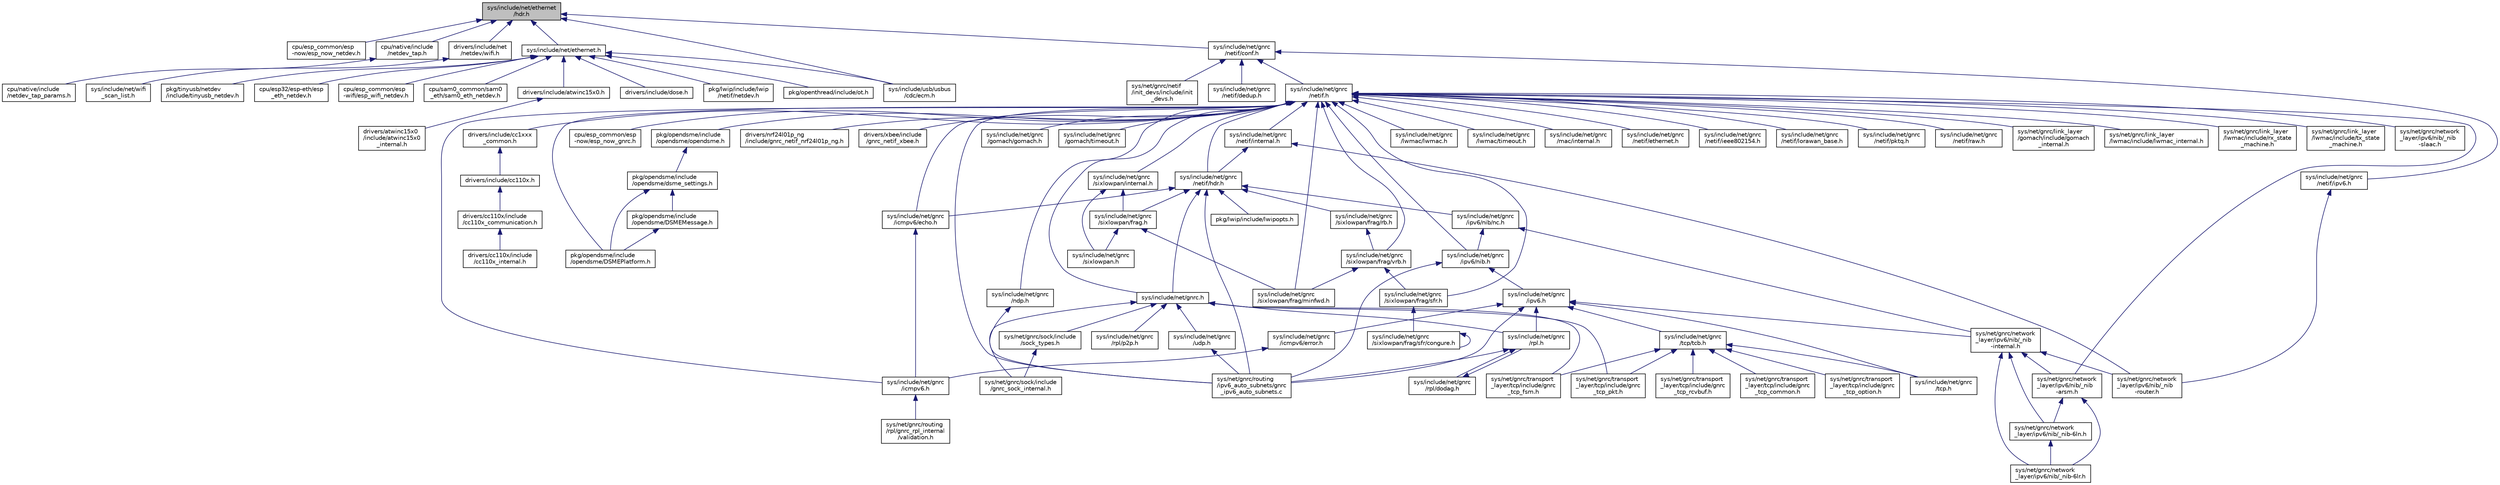 digraph "sys/include/net/ethernet/hdr.h"
{
 // LATEX_PDF_SIZE
  edge [fontname="Helvetica",fontsize="10",labelfontname="Helvetica",labelfontsize="10"];
  node [fontname="Helvetica",fontsize="10",shape=record];
  Node1 [label="sys/include/net/ethernet\l/hdr.h",height=0.2,width=0.4,color="black", fillcolor="grey75", style="filled", fontcolor="black",tooltip="Ethernet header definitions."];
  Node1 -> Node2 [dir="back",color="midnightblue",fontsize="10",style="solid",fontname="Helvetica"];
  Node2 [label="cpu/esp_common/esp\l-now/esp_now_netdev.h",height=0.2,width=0.4,color="black", fillcolor="white", style="filled",URL="$esp__now__netdev_8h.html",tooltip="Netdev interface for the ESP-NOW WiFi P2P protocol."];
  Node1 -> Node3 [dir="back",color="midnightblue",fontsize="10",style="solid",fontname="Helvetica"];
  Node3 [label="cpu/native/include\l/netdev_tap.h",height=0.2,width=0.4,color="black", fillcolor="white", style="filled",URL="$netdev__tap_8h.html",tooltip="Low-level ethernet driver for native tap interfaces."];
  Node3 -> Node4 [dir="back",color="midnightblue",fontsize="10",style="solid",fontname="Helvetica"];
  Node4 [label="cpu/native/include\l/netdev_tap_params.h",height=0.2,width=0.4,color="black", fillcolor="white", style="filled",URL="$netdev__tap__params_8h.html",tooltip="Default configuration for the netdev_tap driver."];
  Node1 -> Node5 [dir="back",color="midnightblue",fontsize="10",style="solid",fontname="Helvetica"];
  Node5 [label="drivers/include/net\l/netdev/wifi.h",height=0.2,width=0.4,color="black", fillcolor="white", style="filled",URL="$drivers_2include_2net_2netdev_2wifi_8h.html",tooltip="Definitions for netdev common Wi-Fi code."];
  Node5 -> Node6 [dir="back",color="midnightblue",fontsize="10",style="solid",fontname="Helvetica"];
  Node6 [label="sys/include/net/wifi\l_scan_list.h",height=0.2,width=0.4,color="black", fillcolor="white", style="filled",URL="$wifi__scan__list_8h.html",tooltip="Thin wrapper around l2scan list to support WiFi scan results."];
  Node1 -> Node7 [dir="back",color="midnightblue",fontsize="10",style="solid",fontname="Helvetica"];
  Node7 [label="sys/include/net/ethernet.h",height=0.2,width=0.4,color="black", fillcolor="white", style="filled",URL="$ethernet_8h.html",tooltip="Definitions for Ethernet."];
  Node7 -> Node8 [dir="back",color="midnightblue",fontsize="10",style="solid",fontname="Helvetica"];
  Node8 [label="cpu/esp32/esp-eth/esp\l_eth_netdev.h",height=0.2,width=0.4,color="black", fillcolor="white", style="filled",URL="$esp__eth__netdev_8h.html",tooltip="Netdev interface for the ESP32 Ethernet MAC module."];
  Node7 -> Node9 [dir="back",color="midnightblue",fontsize="10",style="solid",fontname="Helvetica"];
  Node9 [label="cpu/esp_common/esp\l-wifi/esp_wifi_netdev.h",height=0.2,width=0.4,color="black", fillcolor="white", style="filled",URL="$esp__wifi__netdev_8h.html",tooltip="Network device driver for the ESP SoCs WiFi interface."];
  Node7 -> Node10 [dir="back",color="midnightblue",fontsize="10",style="solid",fontname="Helvetica"];
  Node10 [label="cpu/sam0_common/sam0\l_eth/sam0_eth_netdev.h",height=0.2,width=0.4,color="black", fillcolor="white", style="filled",URL="$sam0__eth__netdev_8h.html",tooltip="Netdev interface for the SAM0 Ethernet GMAC peripheral."];
  Node7 -> Node11 [dir="back",color="midnightblue",fontsize="10",style="solid",fontname="Helvetica"];
  Node11 [label="drivers/include/atwinc15x0.h",height=0.2,width=0.4,color="black", fillcolor="white", style="filled",URL="$atwinc15x0_8h.html",tooltip="Netdev Driver for the Microchip ATWINC15x0 WiFi Module."];
  Node11 -> Node12 [dir="back",color="midnightblue",fontsize="10",style="solid",fontname="Helvetica"];
  Node12 [label="drivers/atwinc15x0\l/include/atwinc15x0\l_internal.h",height=0.2,width=0.4,color="black", fillcolor="white", style="filled",URL="$atwinc15x0__internal_8h.html",tooltip="Internal definitions for the ATWINC15x0 WiFi netdev driver."];
  Node7 -> Node13 [dir="back",color="midnightblue",fontsize="10",style="solid",fontname="Helvetica"];
  Node13 [label="drivers/include/dose.h",height=0.2,width=0.4,color="black", fillcolor="white", style="filled",URL="$dose_8h.html",tooltip="Driver for the Differentially Operated Serial Ethernet module."];
  Node7 -> Node14 [dir="back",color="midnightblue",fontsize="10",style="solid",fontname="Helvetica"];
  Node14 [label="pkg/lwip/include/lwip\l/netif/netdev.h",height=0.2,width=0.4,color="black", fillcolor="white", style="filled",URL="$pkg_2lwip_2include_2lwip_2netif_2netdev_8h.html",tooltip="lwIP netdev adapter definitions"];
  Node7 -> Node15 [dir="back",color="midnightblue",fontsize="10",style="solid",fontname="Helvetica"];
  Node15 [label="pkg/openthread/include/ot.h",height=0.2,width=0.4,color="black", fillcolor="white", style="filled",URL="$ot_8h.html",tooltip=" "];
  Node7 -> Node16 [dir="back",color="midnightblue",fontsize="10",style="solid",fontname="Helvetica"];
  Node16 [label="pkg/tinyusb/netdev\l/include/tinyusb_netdev.h",height=0.2,width=0.4,color="black", fillcolor="white", style="filled",URL="$tinyusb__netdev_8h.html",tooltip="TinyUSB netdev driver for CDC ECM, CDC NCM and RNDIS protocol."];
  Node7 -> Node17 [dir="back",color="midnightblue",fontsize="10",style="solid",fontname="Helvetica"];
  Node17 [label="sys/include/usb/usbus\l/cdc/ecm.h",height=0.2,width=0.4,color="black", fillcolor="white", style="filled",URL="$ecm_8h.html",tooltip="Interface and definitions for USB CDC ECM type interfaces."];
  Node1 -> Node18 [dir="back",color="midnightblue",fontsize="10",style="solid",fontname="Helvetica"];
  Node18 [label="sys/include/net/gnrc\l/netif/conf.h",height=0.2,width=0.4,color="black", fillcolor="white", style="filled",URL="$netif_2conf_8h.html",tooltip="Configuration macros for Network interface API."];
  Node18 -> Node19 [dir="back",color="midnightblue",fontsize="10",style="solid",fontname="Helvetica"];
  Node19 [label="sys/include/net/gnrc\l/netif/dedup.h",height=0.2,width=0.4,color="black", fillcolor="white", style="filled",URL="$dedup_8h.html",tooltip=" "];
  Node18 -> Node20 [dir="back",color="midnightblue",fontsize="10",style="solid",fontname="Helvetica"];
  Node20 [label="sys/include/net/gnrc\l/netif/ipv6.h",height=0.2,width=0.4,color="black", fillcolor="white", style="filled",URL="$gnrc_2netif_2ipv6_8h.html",tooltip="IPv6 definitions for Network interface API."];
  Node20 -> Node21 [dir="back",color="midnightblue",fontsize="10",style="solid",fontname="Helvetica"];
  Node21 [label="sys/net/gnrc/network\l_layer/ipv6/nib/_nib\l-router.h",height=0.2,width=0.4,color="black", fillcolor="white", style="filled",URL="$__nib-router_8h_source.html",tooltip=" "];
  Node18 -> Node22 [dir="back",color="midnightblue",fontsize="10",style="solid",fontname="Helvetica"];
  Node22 [label="sys/include/net/gnrc\l/netif.h",height=0.2,width=0.4,color="black", fillcolor="white", style="filled",URL="$gnrc_2netif_8h.html",tooltip="Definition for GNRC's network interfaces."];
  Node22 -> Node23 [dir="back",color="midnightblue",fontsize="10",style="solid",fontname="Helvetica"];
  Node23 [label="cpu/esp_common/esp\l-now/esp_now_gnrc.h",height=0.2,width=0.4,color="black", fillcolor="white", style="filled",URL="$esp__now__gnrc_8h.html",tooltip="ESP-NOW adaption for Network interface API."];
  Node22 -> Node24 [dir="back",color="midnightblue",fontsize="10",style="solid",fontname="Helvetica"];
  Node24 [label="drivers/include/cc1xxx\l_common.h",height=0.2,width=0.4,color="black", fillcolor="white", style="filled",URL="$cc1xxx__common_8h.html",tooltip="CC110x/CC1200 adaption for Network interface API."];
  Node24 -> Node25 [dir="back",color="midnightblue",fontsize="10",style="solid",fontname="Helvetica"];
  Node25 [label="drivers/include/cc110x.h",height=0.2,width=0.4,color="black", fillcolor="white", style="filled",URL="$cc110x_8h.html",tooltip="Interface definition for the CC1100/CC1101 driver."];
  Node25 -> Node26 [dir="back",color="midnightblue",fontsize="10",style="solid",fontname="Helvetica"];
  Node26 [label="drivers/cc110x/include\l/cc110x_communication.h",height=0.2,width=0.4,color="black", fillcolor="white", style="filled",URL="$cc110x__communication_8h.html",tooltip="Functions to communicate with the CC1100/CC1101 transceiver."];
  Node26 -> Node27 [dir="back",color="midnightblue",fontsize="10",style="solid",fontname="Helvetica"];
  Node27 [label="drivers/cc110x/include\l/cc110x_internal.h",height=0.2,width=0.4,color="black", fillcolor="white", style="filled",URL="$cc110x__internal_8h.html",tooltip="Internal functions of the CC110x transceiver driver."];
  Node22 -> Node28 [dir="back",color="midnightblue",fontsize="10",style="solid",fontname="Helvetica"];
  Node28 [label="drivers/nrf24l01p_ng\l/include/gnrc_netif_nrf24l01p_ng.h",height=0.2,width=0.4,color="black", fillcolor="white", style="filled",URL="$gnrc__netif__nrf24l01p__ng_8h.html",tooltip="NRF24L01+ (NG) adaptation for Network interface API."];
  Node22 -> Node29 [dir="back",color="midnightblue",fontsize="10",style="solid",fontname="Helvetica"];
  Node29 [label="drivers/xbee/include\l/gnrc_netif_xbee.h",height=0.2,width=0.4,color="black", fillcolor="white", style="filled",URL="$gnrc__netif__xbee_8h.html",tooltip="XBee adaption for Network interface API."];
  Node22 -> Node30 [dir="back",color="midnightblue",fontsize="10",style="solid",fontname="Helvetica"];
  Node30 [label="pkg/opendsme/include\l/opendsme/DSMEPlatform.h",height=0.2,width=0.4,color="black", fillcolor="white", style="filled",URL="$DSMEPlatform_8h.html",tooltip="DSME Platform interface implementation."];
  Node22 -> Node31 [dir="back",color="midnightblue",fontsize="10",style="solid",fontname="Helvetica"];
  Node31 [label="pkg/opendsme/include\l/opendsme/opendsme.h",height=0.2,width=0.4,color="black", fillcolor="white", style="filled",URL="$opendsme_8h_source.html",tooltip=" "];
  Node31 -> Node32 [dir="back",color="midnightblue",fontsize="10",style="solid",fontname="Helvetica"];
  Node32 [label="pkg/opendsme/include\l/opendsme/dsme_settings.h",height=0.2,width=0.4,color="black", fillcolor="white", style="filled",URL="$dsme__settings_8h.html",tooltip=" "];
  Node32 -> Node33 [dir="back",color="midnightblue",fontsize="10",style="solid",fontname="Helvetica"];
  Node33 [label="pkg/opendsme/include\l/opendsme/DSMEMessage.h",height=0.2,width=0.4,color="black", fillcolor="white", style="filled",URL="$DSMEMessage_8h.html",tooltip="DSME Message interface implementation for GNRC."];
  Node33 -> Node30 [dir="back",color="midnightblue",fontsize="10",style="solid",fontname="Helvetica"];
  Node32 -> Node30 [dir="back",color="midnightblue",fontsize="10",style="solid",fontname="Helvetica"];
  Node22 -> Node34 [dir="back",color="midnightblue",fontsize="10",style="solid",fontname="Helvetica"];
  Node34 [label="sys/include/net/gnrc\l/gomach/gomach.h",height=0.2,width=0.4,color="black", fillcolor="white", style="filled",URL="$gomach_8h.html",tooltip="Implementation of GoMacH protocol."];
  Node22 -> Node35 [dir="back",color="midnightblue",fontsize="10",style="solid",fontname="Helvetica"];
  Node35 [label="sys/include/net/gnrc\l/gomach/timeout.h",height=0.2,width=0.4,color="black", fillcolor="white", style="filled",URL="$net_2gnrc_2gomach_2timeout_8h.html",tooltip="Timeout handling of GoMacH."];
  Node22 -> Node36 [dir="back",color="midnightblue",fontsize="10",style="solid",fontname="Helvetica"];
  Node36 [label="sys/include/net/gnrc\l/icmpv6/echo.h",height=0.2,width=0.4,color="black", fillcolor="white", style="filled",URL="$echo_8h.html",tooltip="ICMPv6 echo message definitions."];
  Node36 -> Node37 [dir="back",color="midnightblue",fontsize="10",style="solid",fontname="Helvetica"];
  Node37 [label="sys/include/net/gnrc\l/icmpv6.h",height=0.2,width=0.4,color="black", fillcolor="white", style="filled",URL="$gnrc_2icmpv6_8h.html",tooltip="Definitions for GNRC's ICMPv6 implementation."];
  Node37 -> Node38 [dir="back",color="midnightblue",fontsize="10",style="solid",fontname="Helvetica"];
  Node38 [label="sys/net/gnrc/routing\l/rpl/gnrc_rpl_internal\l/validation.h",height=0.2,width=0.4,color="black", fillcolor="white", style="filled",URL="$validation_8h.html",tooltip="RPL control message validation functions."];
  Node22 -> Node37 [dir="back",color="midnightblue",fontsize="10",style="solid",fontname="Helvetica"];
  Node22 -> Node39 [dir="back",color="midnightblue",fontsize="10",style="solid",fontname="Helvetica"];
  Node39 [label="sys/include/net/gnrc\l/ipv6/nib.h",height=0.2,width=0.4,color="black", fillcolor="white", style="filled",URL="$nib_8h.html",tooltip="NIB definitions."];
  Node39 -> Node40 [dir="back",color="midnightblue",fontsize="10",style="solid",fontname="Helvetica"];
  Node40 [label="sys/include/net/gnrc\l/ipv6.h",height=0.2,width=0.4,color="black", fillcolor="white", style="filled",URL="$gnrc_2ipv6_8h.html",tooltip="Definitions for GNRC's IPv6 implementation."];
  Node40 -> Node41 [dir="back",color="midnightblue",fontsize="10",style="solid",fontname="Helvetica"];
  Node41 [label="sys/include/net/gnrc\l/icmpv6/error.h",height=0.2,width=0.4,color="black", fillcolor="white", style="filled",URL="$net_2gnrc_2icmpv6_2error_8h.html",tooltip="ICMPv6 error message definitions."];
  Node41 -> Node37 [dir="back",color="midnightblue",fontsize="10",style="solid",fontname="Helvetica"];
  Node40 -> Node42 [dir="back",color="midnightblue",fontsize="10",style="solid",fontname="Helvetica"];
  Node42 [label="sys/include/net/gnrc\l/rpl.h",height=0.2,width=0.4,color="black", fillcolor="white", style="filled",URL="$rpl_8h.html",tooltip="RPL header."];
  Node42 -> Node43 [dir="back",color="midnightblue",fontsize="10",style="solid",fontname="Helvetica"];
  Node43 [label="sys/include/net/gnrc\l/rpl/dodag.h",height=0.2,width=0.4,color="black", fillcolor="white", style="filled",URL="$dodag_8h.html",tooltip="DODAG-related functions for RPL."];
  Node43 -> Node42 [dir="back",color="midnightblue",fontsize="10",style="solid",fontname="Helvetica"];
  Node42 -> Node44 [dir="back",color="midnightblue",fontsize="10",style="solid",fontname="Helvetica"];
  Node44 [label="sys/net/gnrc/routing\l/ipv6_auto_subnets/gnrc\l_ipv6_auto_subnets.c",height=0.2,width=0.4,color="black", fillcolor="white", style="filled",URL="$gnrc__ipv6__auto__subnets_8c.html",tooltip=" "];
  Node40 -> Node45 [dir="back",color="midnightblue",fontsize="10",style="solid",fontname="Helvetica"];
  Node45 [label="sys/include/net/gnrc\l/tcp/tcb.h",height=0.2,width=0.4,color="black", fillcolor="white", style="filled",URL="$tcb_8h.html",tooltip="GNRC TCP transmission control block (TCB)"];
  Node45 -> Node46 [dir="back",color="midnightblue",fontsize="10",style="solid",fontname="Helvetica"];
  Node46 [label="sys/include/net/gnrc\l/tcp.h",height=0.2,width=0.4,color="black", fillcolor="white", style="filled",URL="$gnrc_2tcp_8h.html",tooltip="GNRC TCP API."];
  Node45 -> Node47 [dir="back",color="midnightblue",fontsize="10",style="solid",fontname="Helvetica"];
  Node47 [label="sys/net/gnrc/transport\l_layer/tcp/include/gnrc\l_tcp_common.h",height=0.2,width=0.4,color="black", fillcolor="white", style="filled",URL="$gnrc__tcp__common_8h.html",tooltip="Internally used defines, macros and variable declarations."];
  Node45 -> Node48 [dir="back",color="midnightblue",fontsize="10",style="solid",fontname="Helvetica"];
  Node48 [label="sys/net/gnrc/transport\l_layer/tcp/include/gnrc\l_tcp_fsm.h",height=0.2,width=0.4,color="black", fillcolor="white", style="filled",URL="$gnrc__tcp__fsm_8h.html",tooltip="TCP finite state machine declarations."];
  Node45 -> Node49 [dir="back",color="midnightblue",fontsize="10",style="solid",fontname="Helvetica"];
  Node49 [label="sys/net/gnrc/transport\l_layer/tcp/include/gnrc\l_tcp_option.h",height=0.2,width=0.4,color="black", fillcolor="white", style="filled",URL="$gnrc__tcp__option_8h.html",tooltip="TCP option handling declarations."];
  Node45 -> Node50 [dir="back",color="midnightblue",fontsize="10",style="solid",fontname="Helvetica"];
  Node50 [label="sys/net/gnrc/transport\l_layer/tcp/include/gnrc\l_tcp_pkt.h",height=0.2,width=0.4,color="black", fillcolor="white", style="filled",URL="$gnrc__tcp__pkt_8h.html",tooltip="TCP packet handling declarations."];
  Node45 -> Node51 [dir="back",color="midnightblue",fontsize="10",style="solid",fontname="Helvetica"];
  Node51 [label="sys/net/gnrc/transport\l_layer/tcp/include/gnrc\l_tcp_rcvbuf.h",height=0.2,width=0.4,color="black", fillcolor="white", style="filled",URL="$gnrc__tcp__rcvbuf_8h.html",tooltip="Functions for allocating and freeing the receive buffer."];
  Node40 -> Node46 [dir="back",color="midnightblue",fontsize="10",style="solid",fontname="Helvetica"];
  Node40 -> Node52 [dir="back",color="midnightblue",fontsize="10",style="solid",fontname="Helvetica"];
  Node52 [label="sys/net/gnrc/network\l_layer/ipv6/nib/_nib\l-internal.h",height=0.2,width=0.4,color="black", fillcolor="white", style="filled",URL="$__nib-internal_8h_source.html",tooltip=" "];
  Node52 -> Node53 [dir="back",color="midnightblue",fontsize="10",style="solid",fontname="Helvetica"];
  Node53 [label="sys/net/gnrc/network\l_layer/ipv6/nib/_nib-6ln.h",height=0.2,width=0.4,color="black", fillcolor="white", style="filled",URL="$__nib-6ln_8h.html",tooltip="Definitions related to 6Lo node (6LN) functionality of the NIB."];
  Node53 -> Node54 [dir="back",color="midnightblue",fontsize="10",style="solid",fontname="Helvetica"];
  Node54 [label="sys/net/gnrc/network\l_layer/ipv6/nib/_nib-6lr.h",height=0.2,width=0.4,color="black", fillcolor="white", style="filled",URL="$__nib-6lr_8h.html",tooltip="Definitions related to 6Lo router (6LR) functionality of the NIB."];
  Node52 -> Node54 [dir="back",color="midnightblue",fontsize="10",style="solid",fontname="Helvetica"];
  Node52 -> Node55 [dir="back",color="midnightblue",fontsize="10",style="solid",fontname="Helvetica"];
  Node55 [label="sys/net/gnrc/network\l_layer/ipv6/nib/_nib\l-arsm.h",height=0.2,width=0.4,color="black", fillcolor="white", style="filled",URL="$__nib-arsm_8h_source.html",tooltip=" "];
  Node55 -> Node53 [dir="back",color="midnightblue",fontsize="10",style="solid",fontname="Helvetica"];
  Node55 -> Node54 [dir="back",color="midnightblue",fontsize="10",style="solid",fontname="Helvetica"];
  Node52 -> Node21 [dir="back",color="midnightblue",fontsize="10",style="solid",fontname="Helvetica"];
  Node40 -> Node44 [dir="back",color="midnightblue",fontsize="10",style="solid",fontname="Helvetica"];
  Node39 -> Node44 [dir="back",color="midnightblue",fontsize="10",style="solid",fontname="Helvetica"];
  Node22 -> Node56 [dir="back",color="midnightblue",fontsize="10",style="solid",fontname="Helvetica"];
  Node56 [label="sys/include/net/gnrc\l/lwmac/lwmac.h",height=0.2,width=0.4,color="black", fillcolor="white", style="filled",URL="$lwmac_8h.html",tooltip="Interface definition for the LWMAC protocol."];
  Node22 -> Node57 [dir="back",color="midnightblue",fontsize="10",style="solid",fontname="Helvetica"];
  Node57 [label="sys/include/net/gnrc\l/lwmac/timeout.h",height=0.2,width=0.4,color="black", fillcolor="white", style="filled",URL="$net_2gnrc_2lwmac_2timeout_8h.html",tooltip="Timeout handling of LWMAC."];
  Node22 -> Node58 [dir="back",color="midnightblue",fontsize="10",style="solid",fontname="Helvetica"];
  Node58 [label="sys/include/net/gnrc\l/mac/internal.h",height=0.2,width=0.4,color="black", fillcolor="white", style="filled",URL="$mac_2internal_8h.html",tooltip="Definitions of internal functions of GNRC_MAC module."];
  Node22 -> Node59 [dir="back",color="midnightblue",fontsize="10",style="solid",fontname="Helvetica"];
  Node59 [label="sys/include/net/gnrc\l/ndp.h",height=0.2,width=0.4,color="black", fillcolor="white", style="filled",URL="$gnrc_2ndp_8h.html",tooltip="GNRC-specific neighbor discovery definitions."];
  Node59 -> Node44 [dir="back",color="midnightblue",fontsize="10",style="solid",fontname="Helvetica"];
  Node22 -> Node60 [dir="back",color="midnightblue",fontsize="10",style="solid",fontname="Helvetica"];
  Node60 [label="sys/include/net/gnrc\l/netif/ethernet.h",height=0.2,width=0.4,color="black", fillcolor="white", style="filled",URL="$gnrc_2netif_2ethernet_8h.html",tooltip="Ethernet adaption for Network interface API."];
  Node22 -> Node61 [dir="back",color="midnightblue",fontsize="10",style="solid",fontname="Helvetica"];
  Node61 [label="sys/include/net/gnrc\l/netif/hdr.h",height=0.2,width=0.4,color="black", fillcolor="white", style="filled",URL="$net_2gnrc_2netif_2hdr_8h.html",tooltip="Generic network interface header."];
  Node61 -> Node62 [dir="back",color="midnightblue",fontsize="10",style="solid",fontname="Helvetica"];
  Node62 [label="pkg/lwip/include/lwipopts.h",height=0.2,width=0.4,color="black", fillcolor="white", style="filled",URL="$lwipopts_8h.html",tooltip="Option definitions."];
  Node61 -> Node36 [dir="back",color="midnightblue",fontsize="10",style="solid",fontname="Helvetica"];
  Node61 -> Node63 [dir="back",color="midnightblue",fontsize="10",style="solid",fontname="Helvetica"];
  Node63 [label="sys/include/net/gnrc\l/ipv6/nib/nc.h",height=0.2,width=0.4,color="black", fillcolor="white", style="filled",URL="$nc_8h.html",tooltip="Neighbor cache definitions."];
  Node63 -> Node39 [dir="back",color="midnightblue",fontsize="10",style="solid",fontname="Helvetica"];
  Node63 -> Node52 [dir="back",color="midnightblue",fontsize="10",style="solid",fontname="Helvetica"];
  Node61 -> Node64 [dir="back",color="midnightblue",fontsize="10",style="solid",fontname="Helvetica"];
  Node64 [label="sys/include/net/gnrc\l/sixlowpan/frag/rb.h",height=0.2,width=0.4,color="black", fillcolor="white", style="filled",URL="$rb_8h.html",tooltip="Reassembly buffer definitions."];
  Node64 -> Node65 [dir="back",color="midnightblue",fontsize="10",style="solid",fontname="Helvetica"];
  Node65 [label="sys/include/net/gnrc\l/sixlowpan/frag/vrb.h",height=0.2,width=0.4,color="black", fillcolor="white", style="filled",URL="$vrb_8h.html",tooltip="Virtual reassembly buffer definitions."];
  Node65 -> Node66 [dir="back",color="midnightblue",fontsize="10",style="solid",fontname="Helvetica"];
  Node66 [label="sys/include/net/gnrc\l/sixlowpan/frag/minfwd.h",height=0.2,width=0.4,color="black", fillcolor="white", style="filled",URL="$minfwd_8h.html",tooltip="Minimal fragment forwarding definitions."];
  Node65 -> Node67 [dir="back",color="midnightblue",fontsize="10",style="solid",fontname="Helvetica"];
  Node67 [label="sys/include/net/gnrc\l/sixlowpan/frag/sfr.h",height=0.2,width=0.4,color="black", fillcolor="white", style="filled",URL="$gnrc_2sixlowpan_2frag_2sfr_8h.html",tooltip="6LoWPAN selective fragment recovery definitions for GNRC"];
  Node67 -> Node68 [dir="back",color="midnightblue",fontsize="10",style="solid",fontname="Helvetica"];
  Node68 [label="sys/include/net/gnrc\l/sixlowpan/frag/sfr/congure.h",height=0.2,width=0.4,color="black", fillcolor="white", style="filled",URL="$net_2gnrc_2sixlowpan_2frag_2sfr_2congure_8h.html",tooltip="Congure definitions for 6LoWPAN selective fragment recovery."];
  Node68 -> Node68 [dir="back",color="midnightblue",fontsize="10",style="solid",fontname="Helvetica"];
  Node61 -> Node69 [dir="back",color="midnightblue",fontsize="10",style="solid",fontname="Helvetica"];
  Node69 [label="sys/include/net/gnrc\l/sixlowpan/frag.h",height=0.2,width=0.4,color="black", fillcolor="white", style="filled",URL="$gnrc_2sixlowpan_2frag_8h.html",tooltip="6LoWPAN Fragmentation definitions"];
  Node69 -> Node66 [dir="back",color="midnightblue",fontsize="10",style="solid",fontname="Helvetica"];
  Node69 -> Node70 [dir="back",color="midnightblue",fontsize="10",style="solid",fontname="Helvetica"];
  Node70 [label="sys/include/net/gnrc\l/sixlowpan.h",height=0.2,width=0.4,color="black", fillcolor="white", style="filled",URL="$gnrc_2sixlowpan_8h.html",tooltip="Definitions for 6LoWPAN."];
  Node61 -> Node71 [dir="back",color="midnightblue",fontsize="10",style="solid",fontname="Helvetica"];
  Node71 [label="sys/include/net/gnrc.h",height=0.2,width=0.4,color="black", fillcolor="white", style="filled",URL="$gnrc_8h.html",tooltip="Includes all essential GNRC network stack base modules."];
  Node71 -> Node72 [dir="back",color="midnightblue",fontsize="10",style="solid",fontname="Helvetica"];
  Node72 [label="sys/include/net/gnrc\l/rpl/p2p.h",height=0.2,width=0.4,color="black", fillcolor="white", style="filled",URL="$p2p_8h.html",tooltip="Definititions for P2P-RPL."];
  Node71 -> Node42 [dir="back",color="midnightblue",fontsize="10",style="solid",fontname="Helvetica"];
  Node71 -> Node73 [dir="back",color="midnightblue",fontsize="10",style="solid",fontname="Helvetica"];
  Node73 [label="sys/include/net/gnrc\l/udp.h",height=0.2,width=0.4,color="black", fillcolor="white", style="filled",URL="$gnrc_2udp_8h.html",tooltip="UDP GNRC definition."];
  Node73 -> Node44 [dir="back",color="midnightblue",fontsize="10",style="solid",fontname="Helvetica"];
  Node71 -> Node74 [dir="back",color="midnightblue",fontsize="10",style="solid",fontname="Helvetica"];
  Node74 [label="sys/net/gnrc/sock/include\l/gnrc_sock_internal.h",height=0.2,width=0.4,color="black", fillcolor="white", style="filled",URL="$gnrc__sock__internal_8h.html",tooltip="Internal GNRC-specific types and function definitions."];
  Node71 -> Node75 [dir="back",color="midnightblue",fontsize="10",style="solid",fontname="Helvetica"];
  Node75 [label="sys/net/gnrc/sock/include\l/sock_types.h",height=0.2,width=0.4,color="black", fillcolor="white", style="filled",URL="$sys_2net_2gnrc_2sock_2include_2sock__types_8h.html",tooltip="GNRC-specific types and function definitions."];
  Node75 -> Node74 [dir="back",color="midnightblue",fontsize="10",style="solid",fontname="Helvetica"];
  Node71 -> Node48 [dir="back",color="midnightblue",fontsize="10",style="solid",fontname="Helvetica"];
  Node71 -> Node50 [dir="back",color="midnightblue",fontsize="10",style="solid",fontname="Helvetica"];
  Node61 -> Node44 [dir="back",color="midnightblue",fontsize="10",style="solid",fontname="Helvetica"];
  Node22 -> Node76 [dir="back",color="midnightblue",fontsize="10",style="solid",fontname="Helvetica"];
  Node76 [label="sys/include/net/gnrc\l/netif/ieee802154.h",height=0.2,width=0.4,color="black", fillcolor="white", style="filled",URL="$sys_2include_2net_2gnrc_2netif_2ieee802154_8h.html",tooltip="IEEE 802.15.4 adaption for Network interface API."];
  Node22 -> Node77 [dir="back",color="midnightblue",fontsize="10",style="solid",fontname="Helvetica"];
  Node77 [label="sys/include/net/gnrc\l/netif/internal.h",height=0.2,width=0.4,color="black", fillcolor="white", style="filled",URL="$netif_2internal_8h_source.html",tooltip=" "];
  Node77 -> Node61 [dir="back",color="midnightblue",fontsize="10",style="solid",fontname="Helvetica"];
  Node77 -> Node21 [dir="back",color="midnightblue",fontsize="10",style="solid",fontname="Helvetica"];
  Node22 -> Node78 [dir="back",color="midnightblue",fontsize="10",style="solid",fontname="Helvetica"];
  Node78 [label="sys/include/net/gnrc\l/netif/lorawan_base.h",height=0.2,width=0.4,color="black", fillcolor="white", style="filled",URL="$lorawan__base_8h.html",tooltip="LoRaWAN base Network interface API header."];
  Node22 -> Node79 [dir="back",color="midnightblue",fontsize="10",style="solid",fontname="Helvetica"];
  Node79 [label="sys/include/net/gnrc\l/netif/pktq.h",height=0.2,width=0.4,color="black", fillcolor="white", style="filled",URL="$pktq_8h.html",tooltip="Send queue for Network interface API definitions"];
  Node22 -> Node80 [dir="back",color="midnightblue",fontsize="10",style="solid",fontname="Helvetica"];
  Node80 [label="sys/include/net/gnrc\l/netif/raw.h",height=0.2,width=0.4,color="black", fillcolor="white", style="filled",URL="$net_2gnrc_2netif_2raw_8h.html",tooltip="Raw (i.e."];
  Node22 -> Node66 [dir="back",color="midnightblue",fontsize="10",style="solid",fontname="Helvetica"];
  Node22 -> Node67 [dir="back",color="midnightblue",fontsize="10",style="solid",fontname="Helvetica"];
  Node22 -> Node65 [dir="back",color="midnightblue",fontsize="10",style="solid",fontname="Helvetica"];
  Node22 -> Node81 [dir="back",color="midnightblue",fontsize="10",style="solid",fontname="Helvetica"];
  Node81 [label="sys/include/net/gnrc\l/sixlowpan/internal.h",height=0.2,width=0.4,color="black", fillcolor="white", style="filled",URL="$sixlowpan_2internal_8h.html",tooltip="6LoWPAN internal functions"];
  Node81 -> Node69 [dir="back",color="midnightblue",fontsize="10",style="solid",fontname="Helvetica"];
  Node81 -> Node70 [dir="back",color="midnightblue",fontsize="10",style="solid",fontname="Helvetica"];
  Node22 -> Node71 [dir="back",color="midnightblue",fontsize="10",style="solid",fontname="Helvetica"];
  Node22 -> Node82 [dir="back",color="midnightblue",fontsize="10",style="solid",fontname="Helvetica"];
  Node82 [label="sys/net/gnrc/link_layer\l/gomach/include/gomach\l_internal.h",height=0.2,width=0.4,color="black", fillcolor="white", style="filled",URL="$gomach__internal_8h.html",tooltip="GoMacH's internal functions."];
  Node22 -> Node83 [dir="back",color="midnightblue",fontsize="10",style="solid",fontname="Helvetica"];
  Node83 [label="sys/net/gnrc/link_layer\l/lwmac/include/lwmac_internal.h",height=0.2,width=0.4,color="black", fillcolor="white", style="filled",URL="$lwmac__internal_8h.html",tooltip="Interface definition for internal functions of LWMAC protocol."];
  Node22 -> Node84 [dir="back",color="midnightblue",fontsize="10",style="solid",fontname="Helvetica"];
  Node84 [label="sys/net/gnrc/link_layer\l/lwmac/include/rx_state\l_machine.h",height=0.2,width=0.4,color="black", fillcolor="white", style="filled",URL="$rx__state__machine_8h.html",tooltip="Implementation of RX state machine."];
  Node22 -> Node85 [dir="back",color="midnightblue",fontsize="10",style="solid",fontname="Helvetica"];
  Node85 [label="sys/net/gnrc/link_layer\l/lwmac/include/tx_state\l_machine.h",height=0.2,width=0.4,color="black", fillcolor="white", style="filled",URL="$tx__state__machine_8h.html",tooltip="Implementation of TX state machine."];
  Node22 -> Node55 [dir="back",color="midnightblue",fontsize="10",style="solid",fontname="Helvetica"];
  Node22 -> Node86 [dir="back",color="midnightblue",fontsize="10",style="solid",fontname="Helvetica"];
  Node86 [label="sys/net/gnrc/network\l_layer/ipv6/nib/_nib\l-slaac.h",height=0.2,width=0.4,color="black", fillcolor="white", style="filled",URL="$__nib-slaac_8h.html",tooltip="Definions related to SLAAC functionality of the NIB."];
  Node22 -> Node44 [dir="back",color="midnightblue",fontsize="10",style="solid",fontname="Helvetica"];
  Node18 -> Node87 [dir="back",color="midnightblue",fontsize="10",style="solid",fontname="Helvetica"];
  Node87 [label="sys/net/gnrc/netif\l/init_devs/include/init\l_devs.h",height=0.2,width=0.4,color="black", fillcolor="white", style="filled",URL="$init__devs_8h.html",tooltip="common netif device initialization definitions"];
  Node1 -> Node17 [dir="back",color="midnightblue",fontsize="10",style="solid",fontname="Helvetica"];
}
